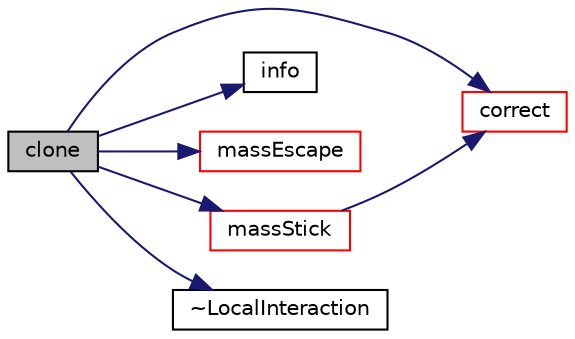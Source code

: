 digraph "clone"
{
  bgcolor="transparent";
  edge [fontname="Helvetica",fontsize="10",labelfontname="Helvetica",labelfontsize="10"];
  node [fontname="Helvetica",fontsize="10",shape=record];
  rankdir="LR";
  Node1 [label="clone",height=0.2,width=0.4,color="black", fillcolor="grey75", style="filled", fontcolor="black"];
  Node1 -> Node2 [color="midnightblue",fontsize="10",style="solid",fontname="Helvetica"];
  Node2 [label="correct",height=0.2,width=0.4,color="red",URL="$a01403.html#aa1b559cf24cdec3d37b45e290079352d",tooltip="Apply velocity correction. "];
  Node1 -> Node3 [color="midnightblue",fontsize="10",style="solid",fontname="Helvetica"];
  Node3 [label="info",height=0.2,width=0.4,color="black",URL="$a01403.html#a535c2aef67becff77ed292ab0eceb44c",tooltip="Write patch interaction info to stream. "];
  Node1 -> Node4 [color="midnightblue",fontsize="10",style="solid",fontname="Helvetica"];
  Node4 [label="massEscape",height=0.2,width=0.4,color="red",URL="$a01403.html#a7fc175688c117edb5ca9ee0cc8bf6c5a",tooltip="Return access to the massEscape field. "];
  Node1 -> Node5 [color="midnightblue",fontsize="10",style="solid",fontname="Helvetica"];
  Node5 [label="massStick",height=0.2,width=0.4,color="red",URL="$a01403.html#a6d77e61eab3c801161b85459bd1c4087",tooltip="Return access to the massStick field. "];
  Node5 -> Node2 [color="midnightblue",fontsize="10",style="solid",fontname="Helvetica"];
  Node1 -> Node6 [color="midnightblue",fontsize="10",style="solid",fontname="Helvetica"];
  Node6 [label="~LocalInteraction",height=0.2,width=0.4,color="black",URL="$a01403.html#a97d5e1d336128c7feeba967ad7603bc4",tooltip="Destructor. "];
}

